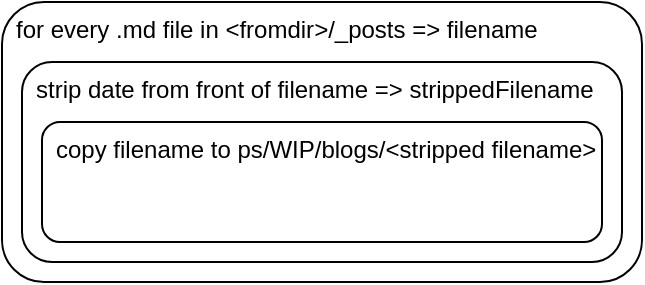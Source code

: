 <mxfile version="14.6.13" type="device"><diagram id="jQ0RK3g58ZLBcBZeE6PT" name="Page-1"><mxGraphModel dx="1106" dy="749" grid="1" gridSize="10" guides="1" tooltips="1" connect="1" arrows="1" fold="1" page="1" pageScale="1" pageWidth="1100" pageHeight="850" math="0" shadow="0"><root><mxCell id="0"/><mxCell id="1" parent="0"/><mxCell id="g87nfN_tG-VJOg0z64wq-1" value="for every .md file in &amp;lt;fromdir&lt;i&gt;&amp;gt;&lt;/i&gt;/_posts =&amp;gt; filename" style="rounded=1;whiteSpace=wrap;html=1;verticalAlign=top;align=left;spacingLeft=5;" vertex="1" parent="1"><mxGeometry x="160" y="80" width="320" height="140" as="geometry"/></mxCell><mxCell id="g87nfN_tG-VJOg0z64wq-2" value="strip date from front of filename =&amp;gt; strippedFilename" style="rounded=1;whiteSpace=wrap;html=1;verticalAlign=top;align=left;spacingLeft=5;" vertex="1" parent="1"><mxGeometry x="170" y="110" width="300" height="100" as="geometry"/></mxCell><mxCell id="g87nfN_tG-VJOg0z64wq-3" value="copy filename to ps/WIP/blogs/&amp;lt;stripped filename&amp;gt;" style="rounded=1;whiteSpace=wrap;html=1;verticalAlign=top;align=left;spacingLeft=5;" vertex="1" parent="1"><mxGeometry x="180" y="140" width="280" height="60" as="geometry"/></mxCell></root></mxGraphModel></diagram></mxfile>